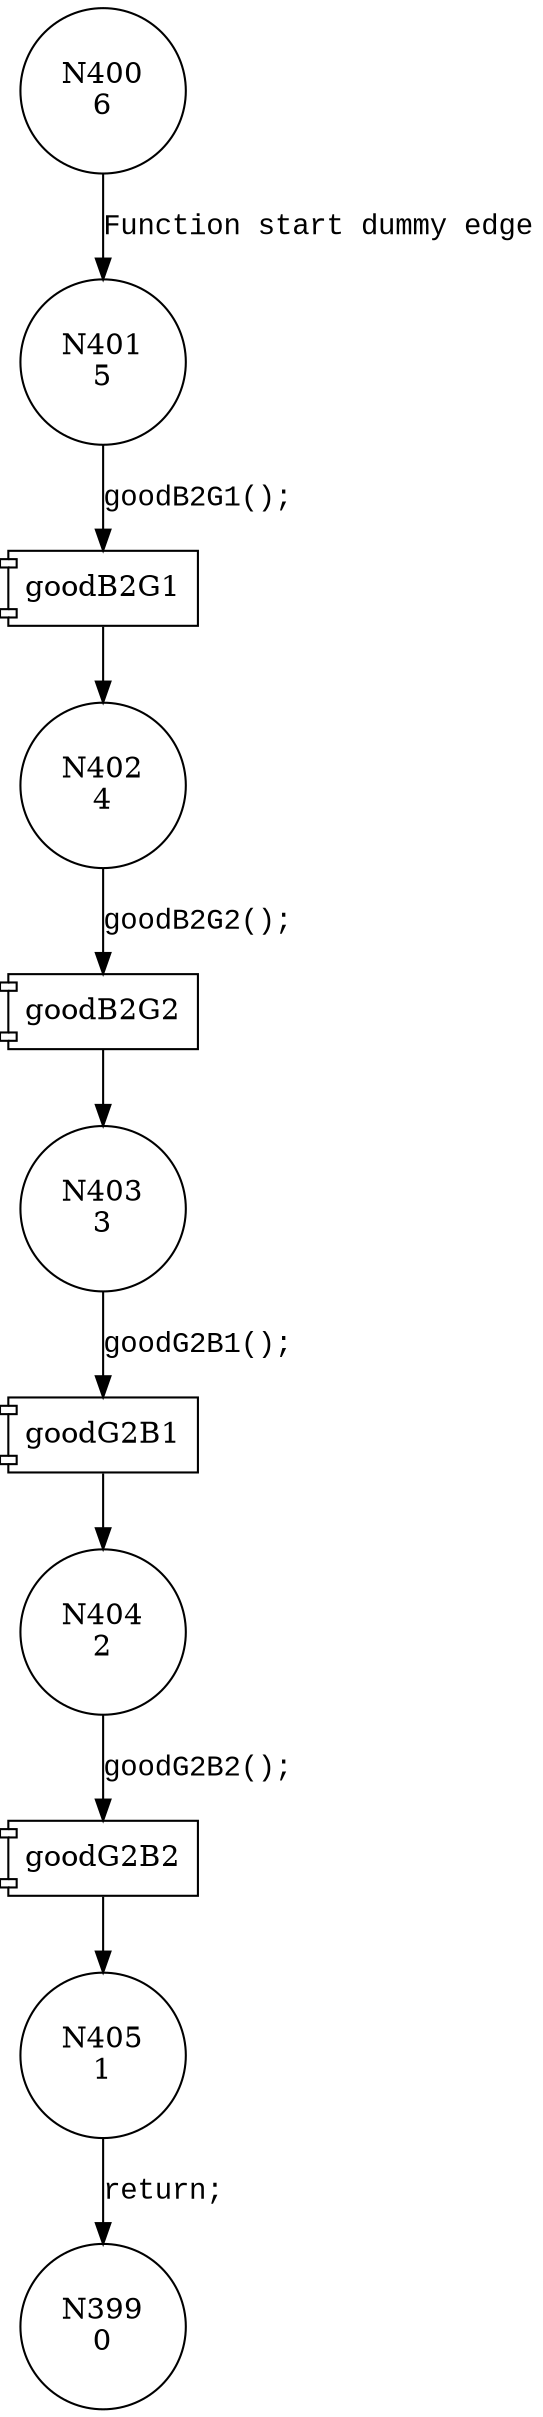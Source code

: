 digraph CWE124_Buffer_Underwrite__CWE839_fgets_05_good {
401 [shape="circle" label="N401\n5"]
402 [shape="circle" label="N402\n4"]
403 [shape="circle" label="N403\n3"]
404 [shape="circle" label="N404\n2"]
405 [shape="circle" label="N405\n1"]
400 [shape="circle" label="N400\n6"]
399 [shape="circle" label="N399\n0"]
100021 [shape="component" label="goodB2G1"]
401 -> 100021 [label="goodB2G1();" fontname="Courier New"]
100021 -> 402 [label="" fontname="Courier New"]
100022 [shape="component" label="goodB2G2"]
402 -> 100022 [label="goodB2G2();" fontname="Courier New"]
100022 -> 403 [label="" fontname="Courier New"]
100023 [shape="component" label="goodG2B1"]
403 -> 100023 [label="goodG2B1();" fontname="Courier New"]
100023 -> 404 [label="" fontname="Courier New"]
100024 [shape="component" label="goodG2B2"]
404 -> 100024 [label="goodG2B2();" fontname="Courier New"]
100024 -> 405 [label="" fontname="Courier New"]
400 -> 401 [label="Function start dummy edge" fontname="Courier New"]
405 -> 399 [label="return;" fontname="Courier New"]
}